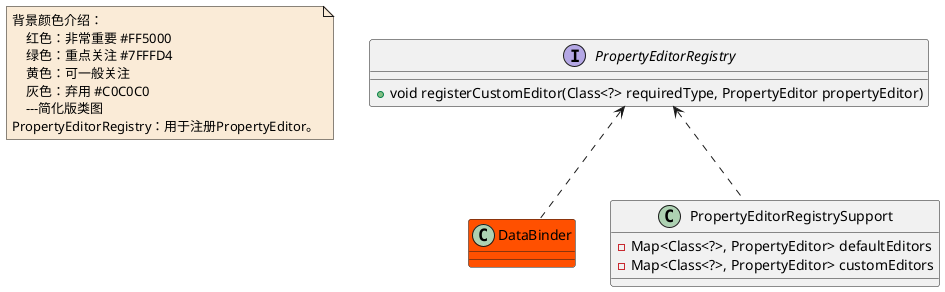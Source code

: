 @startuml

note  as N1 #FAEBD7
    背景颜色介绍：
        红色：非常重要 #FF5000
        绿色：重点关注 #7FFFD4
        黄色：可一般关注
        灰色：弃用 #C0C0C0
        ---简化版类图
    PropertyEditorRegistry：用于注册PropertyEditor。
end note


interface PropertyEditorRegistry
PropertyEditorRegistry : +void registerCustomEditor(Class<?> requiredType, PropertyEditor propertyEditor)
class DataBinder #FF5000
class PropertyEditorRegistrySupport
PropertyEditorRegistrySupport : -Map<Class<?>, PropertyEditor> defaultEditors
PropertyEditorRegistrySupport : -Map<Class<?>, PropertyEditor> customEditors


PropertyEditorRegistry <.. DataBinder
PropertyEditorRegistry <.. PropertyEditorRegistrySupport



@enduml